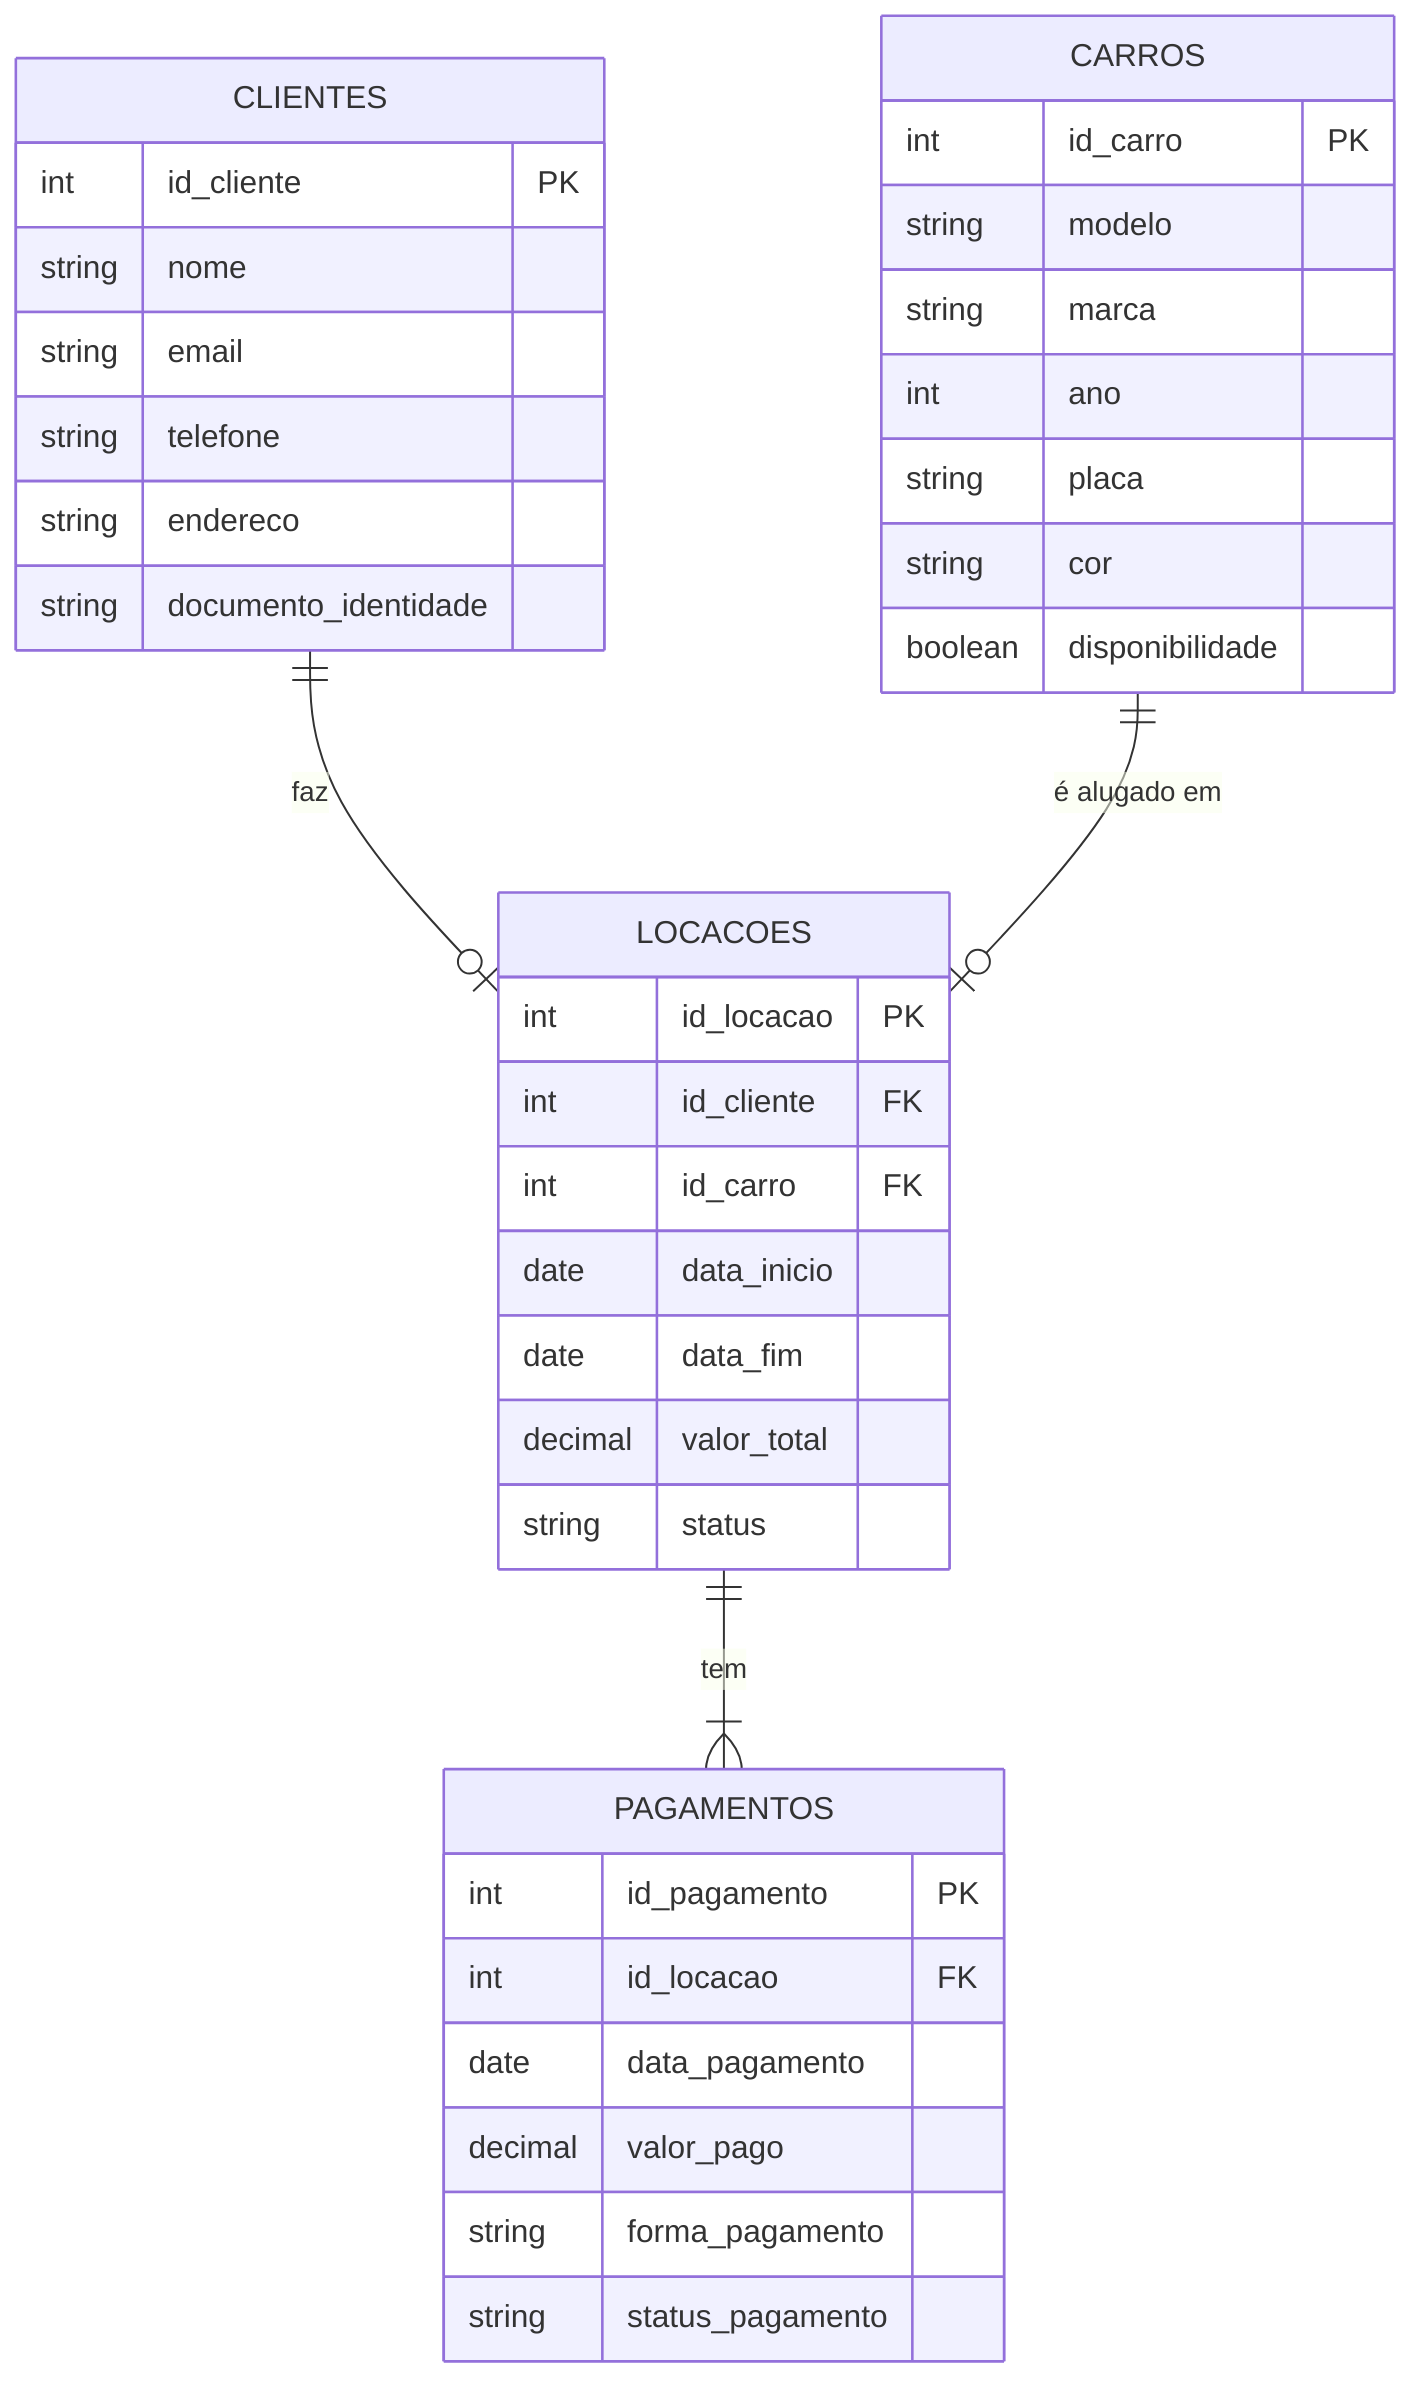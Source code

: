 erDiagram
    CLIENTES {
        int id_cliente PK
        string nome
        string email
        string telefone
        string endereco
        string documento_identidade
    }

    CARROS {
        int id_carro PK
        string modelo
        string marca
        int ano
        string placa
        string cor
        boolean disponibilidade
    }

    LOCACOES {
        int id_locacao PK
        int id_cliente FK
        int id_carro FK
        date data_inicio
        date data_fim
        decimal valor_total
        string status
    }

    PAGAMENTOS {
        int id_pagamento PK
        int id_locacao FK
        date data_pagamento
        decimal valor_pago
        string forma_pagamento
        string status_pagamento
    }

    CLIENTES ||--o| LOCACOES: "faz"
    CARROS ||--o| LOCACOES: "é alugado em"
    LOCACOES ||--|{ PAGAMENTOS: "tem"